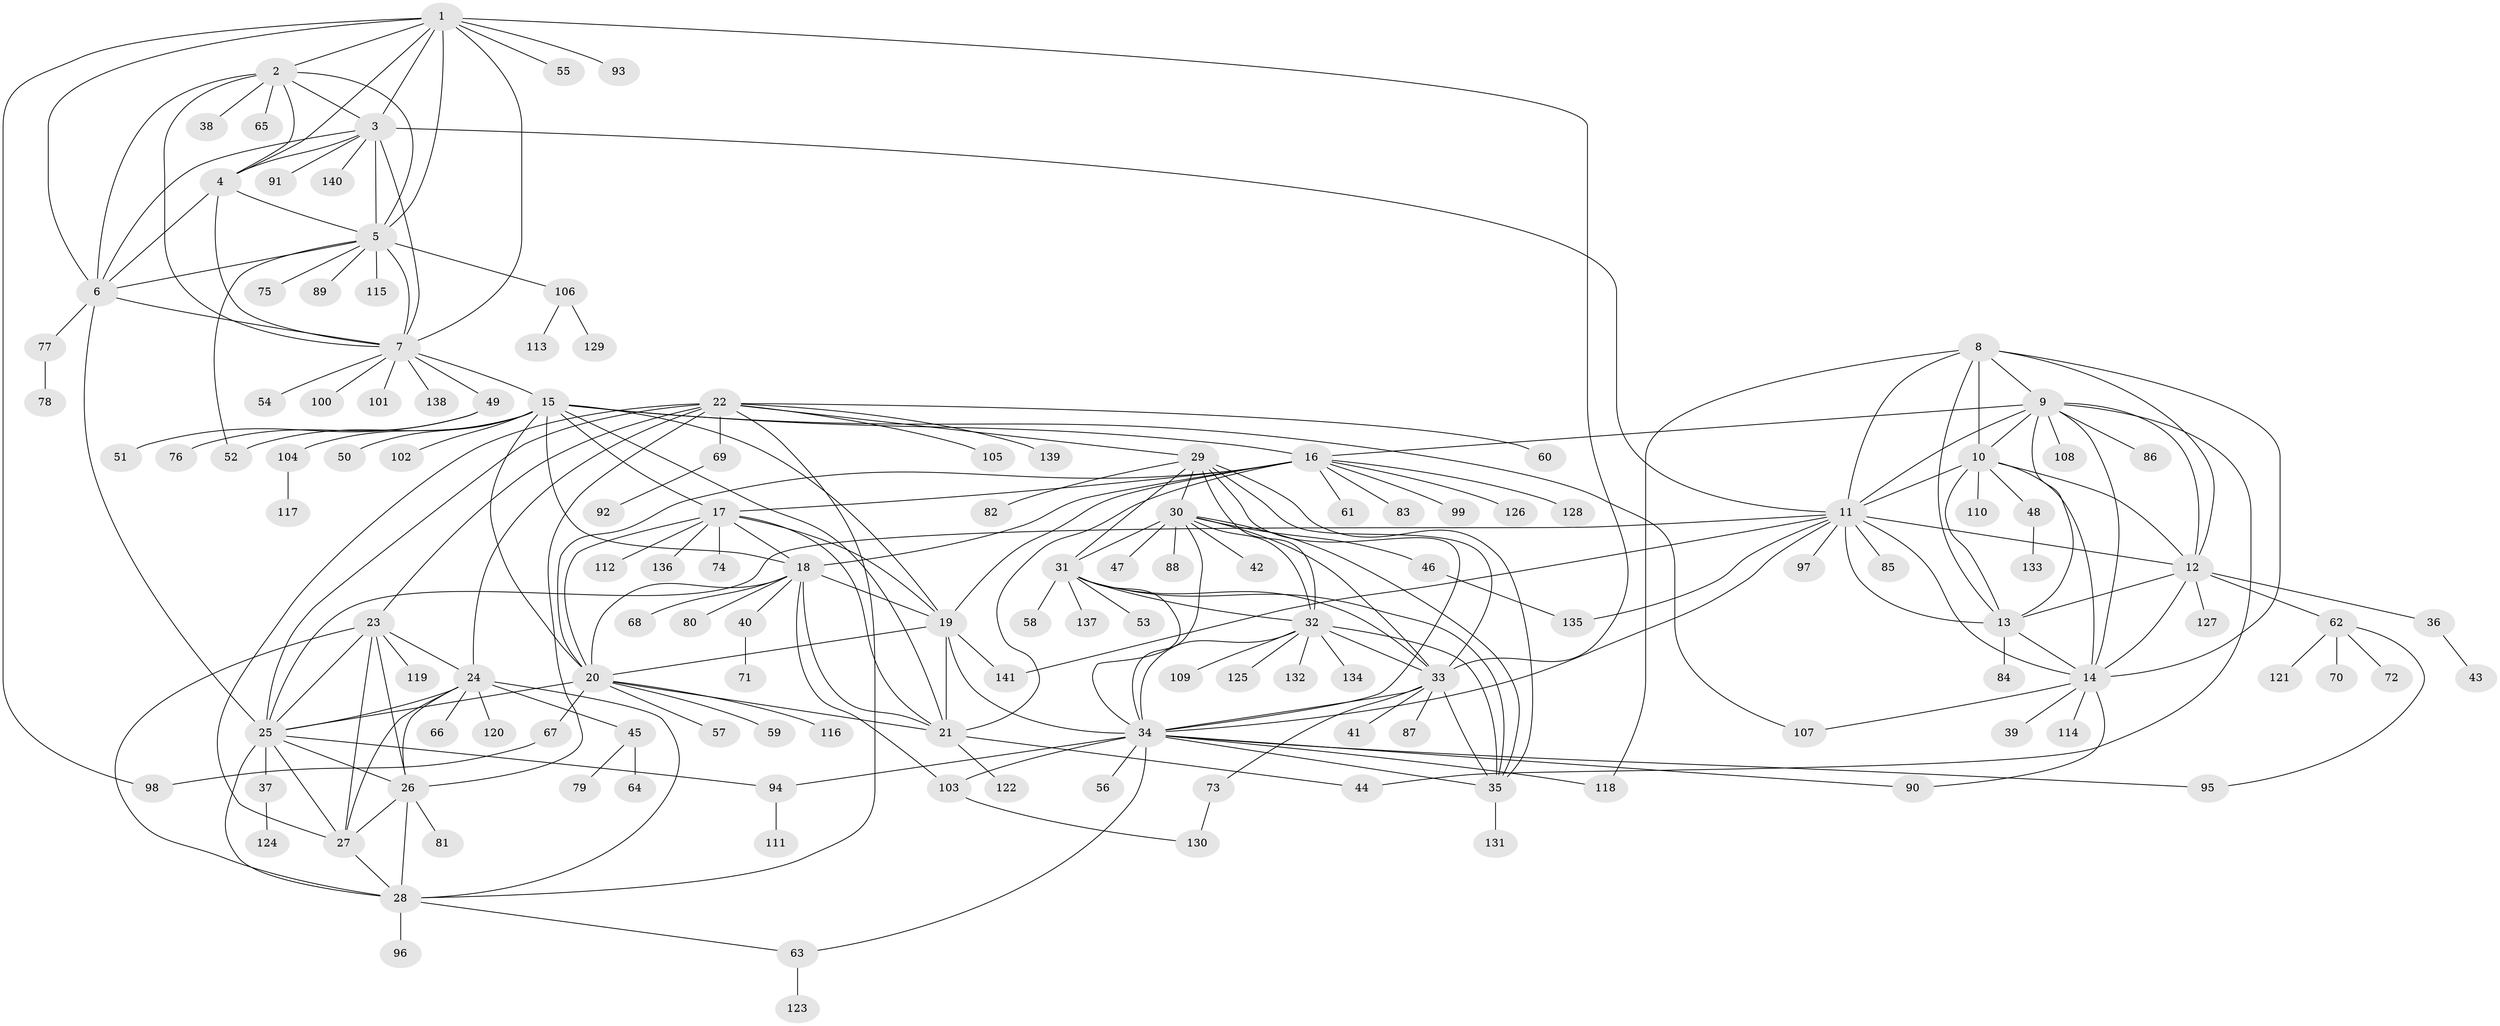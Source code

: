 // coarse degree distribution, {7: 0.13636363636363635, 5: 0.022727272727272728, 6: 0.11363636363636363, 8: 0.11363636363636363, 10: 0.022727272727272728, 2: 0.13636363636363635, 4: 0.045454545454545456, 3: 0.09090909090909091, 12: 0.022727272727272728, 1: 0.29545454545454547}
// Generated by graph-tools (version 1.1) at 2025/52/03/04/25 22:52:06]
// undirected, 141 vertices, 234 edges
graph export_dot {
  node [color=gray90,style=filled];
  1;
  2;
  3;
  4;
  5;
  6;
  7;
  8;
  9;
  10;
  11;
  12;
  13;
  14;
  15;
  16;
  17;
  18;
  19;
  20;
  21;
  22;
  23;
  24;
  25;
  26;
  27;
  28;
  29;
  30;
  31;
  32;
  33;
  34;
  35;
  36;
  37;
  38;
  39;
  40;
  41;
  42;
  43;
  44;
  45;
  46;
  47;
  48;
  49;
  50;
  51;
  52;
  53;
  54;
  55;
  56;
  57;
  58;
  59;
  60;
  61;
  62;
  63;
  64;
  65;
  66;
  67;
  68;
  69;
  70;
  71;
  72;
  73;
  74;
  75;
  76;
  77;
  78;
  79;
  80;
  81;
  82;
  83;
  84;
  85;
  86;
  87;
  88;
  89;
  90;
  91;
  92;
  93;
  94;
  95;
  96;
  97;
  98;
  99;
  100;
  101;
  102;
  103;
  104;
  105;
  106;
  107;
  108;
  109;
  110;
  111;
  112;
  113;
  114;
  115;
  116;
  117;
  118;
  119;
  120;
  121;
  122;
  123;
  124;
  125;
  126;
  127;
  128;
  129;
  130;
  131;
  132;
  133;
  134;
  135;
  136;
  137;
  138;
  139;
  140;
  141;
  1 -- 2;
  1 -- 3;
  1 -- 4;
  1 -- 5;
  1 -- 6;
  1 -- 7;
  1 -- 33;
  1 -- 55;
  1 -- 93;
  1 -- 98;
  2 -- 3;
  2 -- 4;
  2 -- 5;
  2 -- 6;
  2 -- 7;
  2 -- 38;
  2 -- 65;
  3 -- 4;
  3 -- 5;
  3 -- 6;
  3 -- 7;
  3 -- 11;
  3 -- 91;
  3 -- 140;
  4 -- 5;
  4 -- 6;
  4 -- 7;
  5 -- 6;
  5 -- 7;
  5 -- 52;
  5 -- 75;
  5 -- 89;
  5 -- 106;
  5 -- 115;
  6 -- 7;
  6 -- 25;
  6 -- 77;
  7 -- 15;
  7 -- 49;
  7 -- 54;
  7 -- 100;
  7 -- 101;
  7 -- 138;
  8 -- 9;
  8 -- 10;
  8 -- 11;
  8 -- 12;
  8 -- 13;
  8 -- 14;
  8 -- 118;
  9 -- 10;
  9 -- 11;
  9 -- 12;
  9 -- 13;
  9 -- 14;
  9 -- 16;
  9 -- 44;
  9 -- 86;
  9 -- 108;
  10 -- 11;
  10 -- 12;
  10 -- 13;
  10 -- 14;
  10 -- 48;
  10 -- 110;
  11 -- 12;
  11 -- 13;
  11 -- 14;
  11 -- 25;
  11 -- 34;
  11 -- 85;
  11 -- 97;
  11 -- 135;
  11 -- 141;
  12 -- 13;
  12 -- 14;
  12 -- 36;
  12 -- 62;
  12 -- 127;
  13 -- 14;
  13 -- 84;
  14 -- 39;
  14 -- 90;
  14 -- 107;
  14 -- 114;
  15 -- 16;
  15 -- 17;
  15 -- 18;
  15 -- 19;
  15 -- 20;
  15 -- 21;
  15 -- 50;
  15 -- 52;
  15 -- 102;
  15 -- 104;
  15 -- 107;
  16 -- 17;
  16 -- 18;
  16 -- 19;
  16 -- 20;
  16 -- 21;
  16 -- 61;
  16 -- 83;
  16 -- 99;
  16 -- 126;
  16 -- 128;
  17 -- 18;
  17 -- 19;
  17 -- 20;
  17 -- 21;
  17 -- 74;
  17 -- 112;
  17 -- 136;
  18 -- 19;
  18 -- 20;
  18 -- 21;
  18 -- 40;
  18 -- 68;
  18 -- 80;
  18 -- 103;
  19 -- 20;
  19 -- 21;
  19 -- 34;
  19 -- 141;
  20 -- 21;
  20 -- 25;
  20 -- 57;
  20 -- 59;
  20 -- 67;
  20 -- 116;
  21 -- 44;
  21 -- 122;
  22 -- 23;
  22 -- 24;
  22 -- 25;
  22 -- 26;
  22 -- 27;
  22 -- 28;
  22 -- 29;
  22 -- 60;
  22 -- 69;
  22 -- 105;
  22 -- 139;
  23 -- 24;
  23 -- 25;
  23 -- 26;
  23 -- 27;
  23 -- 28;
  23 -- 119;
  24 -- 25;
  24 -- 26;
  24 -- 27;
  24 -- 28;
  24 -- 45;
  24 -- 66;
  24 -- 120;
  25 -- 26;
  25 -- 27;
  25 -- 28;
  25 -- 37;
  25 -- 94;
  26 -- 27;
  26 -- 28;
  26 -- 81;
  27 -- 28;
  28 -- 63;
  28 -- 96;
  29 -- 30;
  29 -- 31;
  29 -- 32;
  29 -- 33;
  29 -- 34;
  29 -- 35;
  29 -- 82;
  30 -- 31;
  30 -- 32;
  30 -- 33;
  30 -- 34;
  30 -- 35;
  30 -- 42;
  30 -- 46;
  30 -- 47;
  30 -- 88;
  31 -- 32;
  31 -- 33;
  31 -- 34;
  31 -- 35;
  31 -- 53;
  31 -- 58;
  31 -- 137;
  32 -- 33;
  32 -- 34;
  32 -- 35;
  32 -- 109;
  32 -- 125;
  32 -- 132;
  32 -- 134;
  33 -- 34;
  33 -- 35;
  33 -- 41;
  33 -- 73;
  33 -- 87;
  34 -- 35;
  34 -- 56;
  34 -- 63;
  34 -- 90;
  34 -- 94;
  34 -- 95;
  34 -- 103;
  34 -- 118;
  35 -- 131;
  36 -- 43;
  37 -- 124;
  40 -- 71;
  45 -- 64;
  45 -- 79;
  46 -- 135;
  48 -- 133;
  49 -- 51;
  49 -- 76;
  62 -- 70;
  62 -- 72;
  62 -- 95;
  62 -- 121;
  63 -- 123;
  67 -- 98;
  69 -- 92;
  73 -- 130;
  77 -- 78;
  94 -- 111;
  103 -- 130;
  104 -- 117;
  106 -- 113;
  106 -- 129;
}
